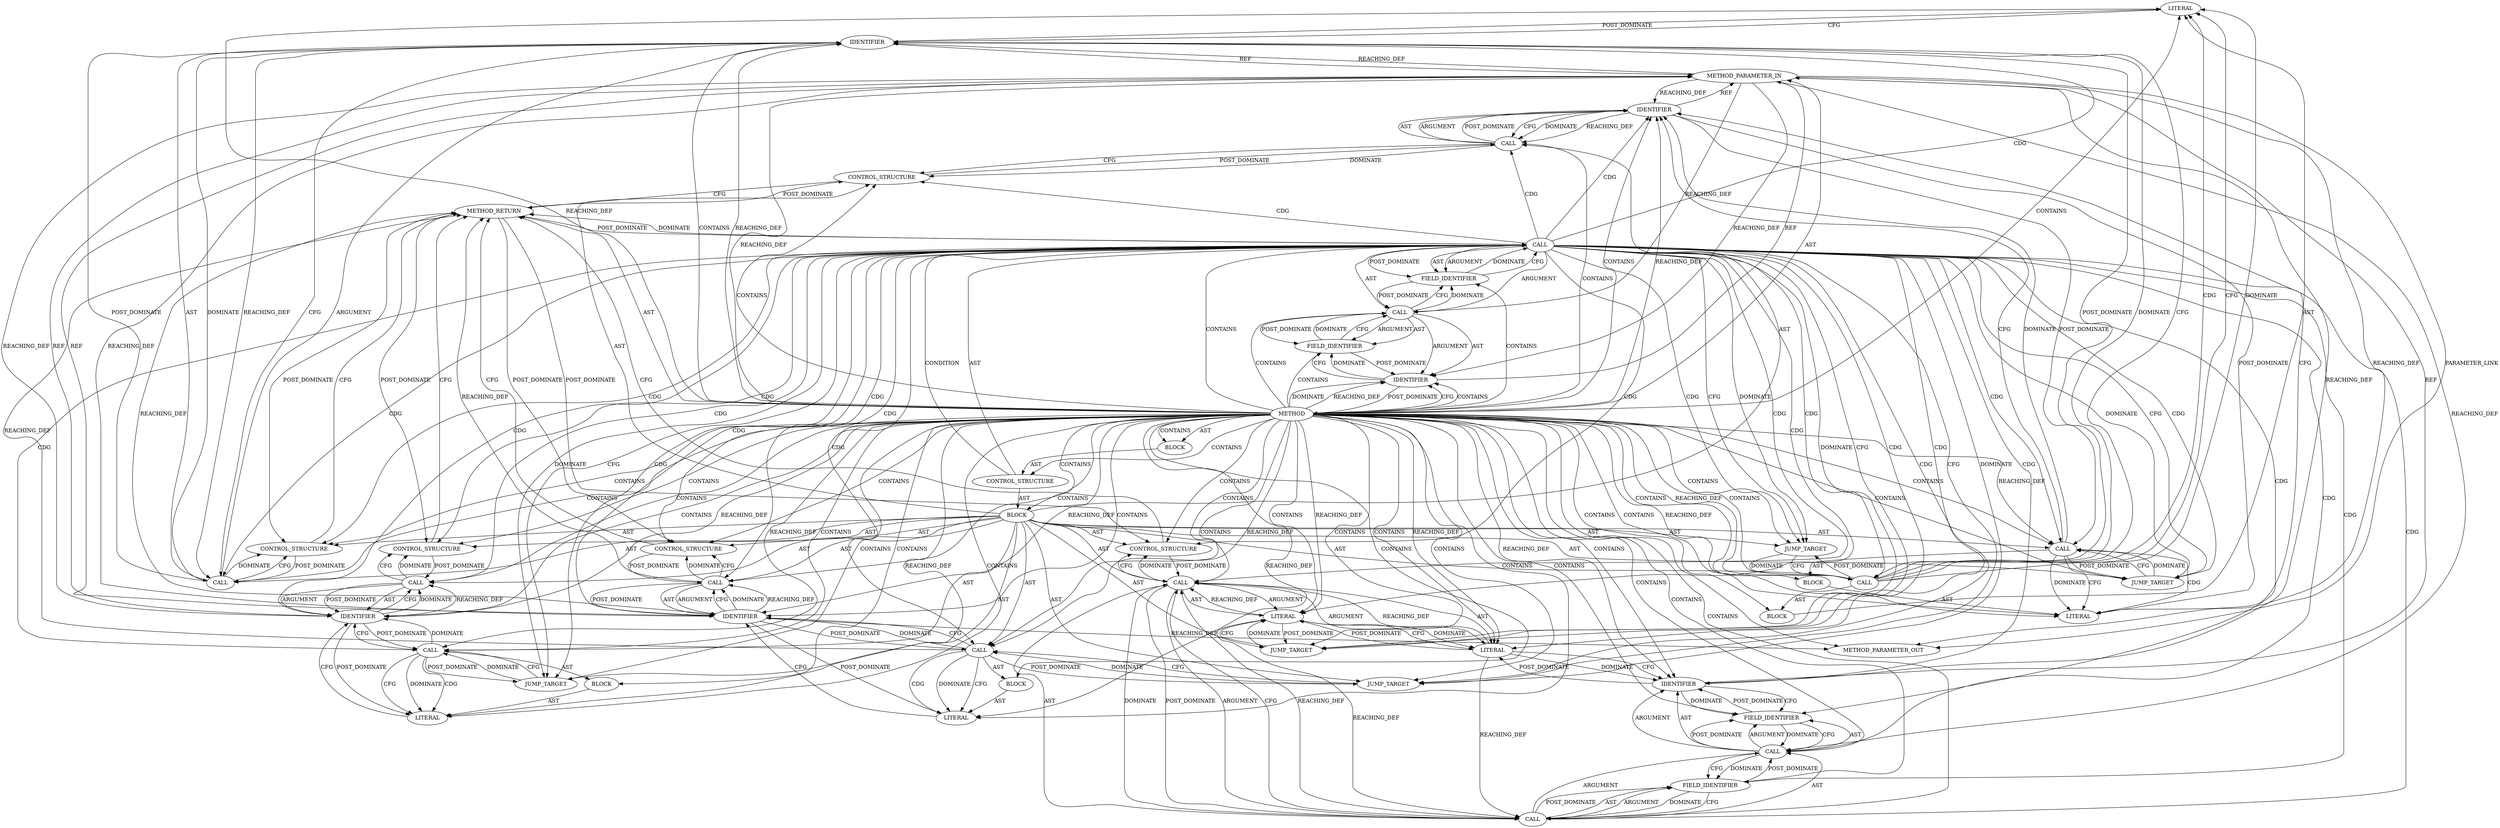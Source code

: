 digraph {
  11654 [label=LITERAL ORDER=1 ARGUMENT_INDEX=1 CODE="7" COLUMN_NUMBER=7 LINE_NUMBER=3517 TYPE_FULL_NAME="int"]
  11620 [label=METHOD COLUMN_NUMBER=1 LINE_NUMBER=3505 COLUMN_NUMBER_END=6 IS_EXTERNAL=false SIGNATURE="void ceph_con_v2_revoke_incoming (ceph_connection*)" NAME="ceph_con_v2_revoke_incoming" AST_PARENT_TYPE="TYPE_DECL" AST_PARENT_FULL_NAME="messenger_v2.c:<global>" ORDER=132 CODE="void ceph_con_v2_revoke_incoming(struct ceph_connection *con)
{
	switch (con->v2.in_state) {
	case IN_S_PREPARE_READ_DATA:
		revoke_at_prepare_read_data(con);
		break;
	case IN_S_PREPARE_READ_DATA_CONT:
		revoke_at_prepare_read_data_cont(con);
		break;
	case IN_S_PREPARE_READ_ENC_PAGE:
		revoke_at_prepare_read_enc_page(con);
		break;
	case IN_S_HANDLE_EPILOGUE:
		revoke_at_handle_epilogue(con);
		break;
	default:
		WARN(1, \"bad in_state %d\", con->v2.in_state);
		break;
	}
}" FULL_NAME="ceph_con_v2_revoke_incoming" LINE_NUMBER_END=3508 FILENAME="messenger_v2.c"]
  11637 [label=JUMP_TARGET ORDER=5 PARSER_TYPE_NAME="CASTCaseStatement" ARGUMENT_INDEX=-1 CODE="case IN_S_PREPARE_READ_DATA_CONT:" COLUMN_NUMBER=2 LINE_NUMBER=3511 NAME="case"]
  11653 [label=BLOCK ORDER=1 ARGUMENT_INDEX=1 CODE="<empty>" TYPE_FULL_NAME="void"]
  11629 [label=BLOCK ORDER=2 ARGUMENT_INDEX=-1 CODE="{
	case IN_S_PREPARE_READ_DATA:
		revoke_at_prepare_read_data(con);
		break;
	case IN_S_PREPARE_READ_DATA_CONT:
		revoke_at_prepare_read_data_cont(con);
		break;
	case IN_S_PREPARE_READ_ENC_PAGE:
		revoke_at_prepare_read_enc_page(con);
		break;
	case IN_S_HANDLE_EPILOGUE:
		revoke_at_handle_epilogue(con);
		break;
	default:
		WARN(1, \"bad in_state %d\", con->v2.in_state);
		break;
	}" COLUMN_NUMBER=28 LINE_NUMBER=3507 TYPE_FULL_NAME="void"]
  11645 [label=CALL ORDER=10 ARGUMENT_INDEX=-1 CODE="IN_S_PREPARE_READ_ENC_PAGE" COLUMN_NUMBER=7 METHOD_FULL_NAME="messenger_v2.c:60:60:IN_S_PREPARE_READ_ENC_PAGE:0" LINE_NUMBER=3514 TYPE_FULL_NAME="int" DISPATCH_TYPE="INLINED" SIGNATURE="" NAME="IN_S_PREPARE_READ_ENC_PAGE"]
  11651 [label=JUMP_TARGET ORDER=13 PARSER_TYPE_NAME="CASTCaseStatement" ARGUMENT_INDEX=-1 CODE="case IN_S_HANDLE_EPILOGUE:" COLUMN_NUMBER=2 LINE_NUMBER=3517 NAME="case"]
  11665 [label=FIELD_IDENTIFIER ORDER=2 ARGUMENT_INDEX=2 CODE="v2" COLUMN_NUMBER=30 LINE_NUMBER=3521 CANONICAL_NAME="v2"]
  11628 [label=FIELD_IDENTIFIER ORDER=2 ARGUMENT_INDEX=2 CODE="in_state" COLUMN_NUMBER=10 LINE_NUMBER=3507 CANONICAL_NAME="in_state"]
  11636 [label=CONTROL_STRUCTURE CONTROL_STRUCTURE_TYPE="BREAK" ORDER=4 PARSER_TYPE_NAME="CASTBreakStatement" ARGUMENT_INDEX=-1 CODE="break;" COLUMN_NUMBER=3 LINE_NUMBER=3510]
  11633 [label=LITERAL ORDER=1 ARGUMENT_INDEX=1 CODE="4" COLUMN_NUMBER=7 LINE_NUMBER=3508 TYPE_FULL_NAME="int"]
  11657 [label=CONTROL_STRUCTURE CONTROL_STRUCTURE_TYPE="BREAK" ORDER=16 PARSER_TYPE_NAME="CASTBreakStatement" ARGUMENT_INDEX=-1 CODE="break;" COLUMN_NUMBER=3 LINE_NUMBER=3519]
  11642 [label=IDENTIFIER ORDER=1 ARGUMENT_INDEX=1 CODE="con" COLUMN_NUMBER=36 LINE_NUMBER=3512 TYPE_FULL_NAME="ceph_connection*" NAME="con"]
  11656 [label=IDENTIFIER ORDER=1 ARGUMENT_INDEX=1 CODE="con" COLUMN_NUMBER=29 LINE_NUMBER=3518 TYPE_FULL_NAME="ceph_connection*" NAME="con"]
  11668 [label=METHOD_RETURN ORDER=3 CODE="RET" COLUMN_NUMBER=1 LINE_NUMBER=3505 TYPE_FULL_NAME="void" EVALUATION_STRATEGY="BY_VALUE"]
  11652 [label=CALL ORDER=14 ARGUMENT_INDEX=-1 CODE="IN_S_HANDLE_EPILOGUE" COLUMN_NUMBER=7 METHOD_FULL_NAME="messenger_v2.c:61:61:IN_S_HANDLE_EPILOGUE:0" LINE_NUMBER=3517 TYPE_FULL_NAME="int" DISPATCH_TYPE="INLINED" SIGNATURE="" NAME="IN_S_HANDLE_EPILOGUE"]
  11647 [label=LITERAL ORDER=1 ARGUMENT_INDEX=1 CODE="6" COLUMN_NUMBER=7 LINE_NUMBER=3514 TYPE_FULL_NAME="int"]
  11646 [label=BLOCK ORDER=1 ARGUMENT_INDEX=1 CODE="<empty>" TYPE_FULL_NAME="void"]
  11667 [label=CONTROL_STRUCTURE CONTROL_STRUCTURE_TYPE="BREAK" ORDER=19 PARSER_TYPE_NAME="CASTBreakStatement" ARGUMENT_INDEX=-1 CODE="break;" COLUMN_NUMBER=3 LINE_NUMBER=3522]
  11625 [label=CALL ORDER=1 ARGUMENT_INDEX=1 CODE="con->v2" COLUMN_NUMBER=10 METHOD_FULL_NAME="<operator>.indirectFieldAccess" LINE_NUMBER=3507 TYPE_FULL_NAME="<empty>" DISPATCH_TYPE="STATIC_DISPATCH" SIGNATURE="" NAME="<operator>.indirectFieldAccess"]
  11661 [label=LITERAL ORDER=2 ARGUMENT_INDEX=2 CODE="\"bad in_state %d\"" COLUMN_NUMBER=11 LINE_NUMBER=3521 TYPE_FULL_NAME="char"]
  11649 [label=IDENTIFIER ORDER=1 ARGUMENT_INDEX=1 CODE="con" COLUMN_NUMBER=35 LINE_NUMBER=3515 TYPE_FULL_NAME="ceph_connection*" NAME="con"]
  11648 [label=CALL ORDER=11 ARGUMENT_INDEX=-1 CODE="revoke_at_prepare_read_enc_page(con)" COLUMN_NUMBER=3 METHOD_FULL_NAME="revoke_at_prepare_read_enc_page" LINE_NUMBER=3515 TYPE_FULL_NAME="<empty>" DISPATCH_TYPE="STATIC_DISPATCH" SIGNATURE="" NAME="revoke_at_prepare_read_enc_page"]
  11659 [label=CALL ORDER=18 ARGUMENT_INDEX=-1 CODE="WARN(1, \"bad in_state %d\", con->v2.in_state)" COLUMN_NUMBER=3 METHOD_FULL_NAME="WARN" LINE_NUMBER=3521 TYPE_FULL_NAME="<empty>" DISPATCH_TYPE="STATIC_DISPATCH" SIGNATURE="" NAME="WARN"]
  11631 [label=CALL ORDER=2 ARGUMENT_INDEX=-1 CODE="IN_S_PREPARE_READ_DATA" COLUMN_NUMBER=7 METHOD_FULL_NAME="messenger_v2.c:58:58:IN_S_PREPARE_READ_DATA:0" LINE_NUMBER=3508 TYPE_FULL_NAME="int" DISPATCH_TYPE="INLINED" SIGNATURE="" NAME="IN_S_PREPARE_READ_DATA"]
  11635 [label=IDENTIFIER ORDER=1 ARGUMENT_INDEX=1 CODE="con" COLUMN_NUMBER=31 LINE_NUMBER=3509 TYPE_FULL_NAME="ceph_connection*" NAME="con"]
  11638 [label=CALL ORDER=6 ARGUMENT_INDEX=-1 CODE="IN_S_PREPARE_READ_DATA_CONT" COLUMN_NUMBER=7 METHOD_FULL_NAME="messenger_v2.c:59:59:IN_S_PREPARE_READ_DATA_CONT:0" LINE_NUMBER=3511 TYPE_FULL_NAME="int" DISPATCH_TYPE="INLINED" SIGNATURE="" NAME="IN_S_PREPARE_READ_DATA_CONT"]
  11666 [label=FIELD_IDENTIFIER ORDER=2 ARGUMENT_INDEX=2 CODE="in_state" COLUMN_NUMBER=30 LINE_NUMBER=3521 CANONICAL_NAME="in_state"]
  11655 [label=CALL ORDER=15 ARGUMENT_INDEX=-1 CODE="revoke_at_handle_epilogue(con)" COLUMN_NUMBER=3 METHOD_FULL_NAME="revoke_at_handle_epilogue" LINE_NUMBER=3518 TYPE_FULL_NAME="<empty>" DISPATCH_TYPE="STATIC_DISPATCH" SIGNATURE="" NAME="revoke_at_handle_epilogue"]
  11634 [label=CALL ORDER=3 ARGUMENT_INDEX=-1 CODE="revoke_at_prepare_read_data(con)" COLUMN_NUMBER=3 METHOD_FULL_NAME="revoke_at_prepare_read_data" LINE_NUMBER=3509 TYPE_FULL_NAME="<empty>" DISPATCH_TYPE="STATIC_DISPATCH" SIGNATURE="" NAME="revoke_at_prepare_read_data"]
  11630 [label=JUMP_TARGET ORDER=1 PARSER_TYPE_NAME="CASTCaseStatement" ARGUMENT_INDEX=-1 CODE="case IN_S_PREPARE_READ_DATA:" COLUMN_NUMBER=2 LINE_NUMBER=3508 NAME="case"]
  11658 [label=JUMP_TARGET ORDER=17 PARSER_TYPE_NAME="CASTDefaultStatement" ARGUMENT_INDEX=-1 CODE="default:" COLUMN_NUMBER=2 LINE_NUMBER=3520 NAME="default"]
  11644 [label=JUMP_TARGET ORDER=9 PARSER_TYPE_NAME="CASTCaseStatement" ARGUMENT_INDEX=-1 CODE="case IN_S_PREPARE_READ_ENC_PAGE:" COLUMN_NUMBER=2 LINE_NUMBER=3514 NAME="case"]
  11650 [label=CONTROL_STRUCTURE CONTROL_STRUCTURE_TYPE="BREAK" ORDER=12 PARSER_TYPE_NAME="CASTBreakStatement" ARGUMENT_INDEX=-1 CODE="break;" COLUMN_NUMBER=3 LINE_NUMBER=3516]
  11641 [label=CALL ORDER=7 ARGUMENT_INDEX=-1 CODE="revoke_at_prepare_read_data_cont(con)" COLUMN_NUMBER=3 METHOD_FULL_NAME="revoke_at_prepare_read_data_cont" LINE_NUMBER=3512 TYPE_FULL_NAME="<empty>" DISPATCH_TYPE="STATIC_DISPATCH" SIGNATURE="" NAME="revoke_at_prepare_read_data_cont"]
  11663 [label=CALL ORDER=1 ARGUMENT_INDEX=1 CODE="con->v2" COLUMN_NUMBER=30 METHOD_FULL_NAME="<operator>.indirectFieldAccess" LINE_NUMBER=3521 TYPE_FULL_NAME="<empty>" DISPATCH_TYPE="STATIC_DISPATCH" SIGNATURE="" NAME="<operator>.indirectFieldAccess"]
  11662 [label=CALL ORDER=3 ARGUMENT_INDEX=3 CODE="con->v2.in_state" COLUMN_NUMBER=30 METHOD_FULL_NAME="<operator>.fieldAccess" LINE_NUMBER=3521 TYPE_FULL_NAME="<empty>" DISPATCH_TYPE="STATIC_DISPATCH" SIGNATURE="" NAME="<operator>.fieldAccess"]
  11632 [label=BLOCK ORDER=1 ARGUMENT_INDEX=1 CODE="<empty>" TYPE_FULL_NAME="void"]
  11664 [label=IDENTIFIER ORDER=1 ARGUMENT_INDEX=1 CODE="con" COLUMN_NUMBER=30 LINE_NUMBER=3521 TYPE_FULL_NAME="ceph_connection*" NAME="con"]
  11626 [label=IDENTIFIER ORDER=1 ARGUMENT_INDEX=1 CODE="con" COLUMN_NUMBER=10 LINE_NUMBER=3507 TYPE_FULL_NAME="ceph_connection*" NAME="con"]
  11621 [label=METHOD_PARAMETER_IN ORDER=1 CODE="struct ceph_connection *con" IS_VARIADIC=false COLUMN_NUMBER=34 LINE_NUMBER=3505 TYPE_FULL_NAME="ceph_connection*" EVALUATION_STRATEGY="BY_VALUE" INDEX=1 NAME="con"]
  11624 [label=CALL ORDER=1 ARGUMENT_INDEX=-1 CODE="con->v2.in_state" COLUMN_NUMBER=10 METHOD_FULL_NAME="<operator>.fieldAccess" LINE_NUMBER=3507 TYPE_FULL_NAME="<empty>" DISPATCH_TYPE="STATIC_DISPATCH" SIGNATURE="" NAME="<operator>.fieldAccess"]
  11640 [label=LITERAL ORDER=1 ARGUMENT_INDEX=1 CODE="5" COLUMN_NUMBER=7 LINE_NUMBER=3511 TYPE_FULL_NAME="int"]
  13309 [label=METHOD_PARAMETER_OUT ORDER=1 CODE="struct ceph_connection *con" IS_VARIADIC=false COLUMN_NUMBER=34 LINE_NUMBER=3505 TYPE_FULL_NAME="ceph_connection*" EVALUATION_STRATEGY="BY_VALUE" INDEX=1 NAME="con"]
  11639 [label=BLOCK ORDER=1 ARGUMENT_INDEX=1 CODE="<empty>" TYPE_FULL_NAME="void"]
  11660 [label=LITERAL ORDER=1 ARGUMENT_INDEX=1 CODE="1" COLUMN_NUMBER=8 LINE_NUMBER=3521 TYPE_FULL_NAME="int"]
  11643 [label=CONTROL_STRUCTURE CONTROL_STRUCTURE_TYPE="BREAK" ORDER=8 PARSER_TYPE_NAME="CASTBreakStatement" ARGUMENT_INDEX=-1 CODE="break;" COLUMN_NUMBER=3 LINE_NUMBER=3513]
  11623 [label=CONTROL_STRUCTURE CONTROL_STRUCTURE_TYPE="SWITCH" ORDER=1 PARSER_TYPE_NAME="CASTSwitchStatement" ARGUMENT_INDEX=-1 CODE="switch(con->v2.in_state)" COLUMN_NUMBER=2 LINE_NUMBER=3507]
  11622 [label=BLOCK ORDER=2 ARGUMENT_INDEX=-1 CODE="{
	switch (con->v2.in_state) {
	case IN_S_PREPARE_READ_DATA:
		revoke_at_prepare_read_data(con);
		break;
	case IN_S_PREPARE_READ_DATA_CONT:
		revoke_at_prepare_read_data_cont(con);
		break;
	case IN_S_PREPARE_READ_ENC_PAGE:
		revoke_at_prepare_read_enc_page(con);
		break;
	case IN_S_HANDLE_EPILOGUE:
		revoke_at_handle_epilogue(con);
		break;
	default:
		WARN(1, \"bad in_state %d\", con->v2.in_state);
		break;
	}
}" COLUMN_NUMBER=1 LINE_NUMBER=3506 TYPE_FULL_NAME="void"]
  11627 [label=FIELD_IDENTIFIER ORDER=2 ARGUMENT_INDEX=2 CODE="v2" COLUMN_NUMBER=10 LINE_NUMBER=3507 CANONICAL_NAME="v2"]
  11620 -> 11636 [label=CONTAINS ]
  11624 -> 11631 [label=CDG ]
  11663 -> 11665 [label=AST ]
  11620 -> 11657 [label=CONTAINS ]
  11635 -> 13309 [label=REACHING_DEF VARIABLE="con"]
  11661 -> 11659 [label=REACHING_DEF VARIABLE="\"bad in_state %d\""]
  11651 -> 11652 [label=DOMINATE ]
  11620 -> 11650 [label=CONTAINS ]
  11660 -> 11658 [label=POST_DOMINATE ]
  11621 -> 11664 [label=REACHING_DEF VARIABLE="con"]
  11661 -> 11662 [label=REACHING_DEF VARIABLE="\"bad in_state %d\""]
  11620 -> 11652 [label=REACHING_DEF VARIABLE=""]
  11641 -> 11643 [label=DOMINATE ]
  11627 -> 11625 [label=DOMINATE ]
  11656 -> 11655 [label=DOMINATE ]
  11620 -> 11641 [label=CONTAINS ]
  11667 -> 11659 [label=POST_DOMINATE ]
  11620 -> 11647 [label=REACHING_DEF VARIABLE=""]
  11645 -> 11649 [label=DOMINATE ]
  11657 -> 11668 [label=CFG ]
  11622 -> 11623 [label=AST ]
  11621 -> 11635 [label=REACHING_DEF VARIABLE="con"]
  11620 -> 13309 [label=AST ]
  11635 -> 11634 [label=CFG ]
  11642 -> 11641 [label=CFG ]
  11620 -> 11622 [label=CONTAINS ]
  11620 -> 11623 [label=CONTAINS ]
  11624 -> 11651 [label=CDG ]
  11629 -> 11630 [label=AST ]
  11624 -> 11625 [label=ARGUMENT ]
  11620 -> 11627 [label=CONTAINS ]
  11658 -> 11660 [label=CFG ]
  11624 -> 11636 [label=CDG ]
  11635 -> 11631 [label=POST_DOMINATE ]
  11648 -> 11650 [label=CFG ]
  11648 -> 11649 [label=ARGUMENT ]
  11620 -> 11621 [label=AST ]
  11628 -> 11624 [label=DOMINATE ]
  11620 -> 11628 [label=CONTAINS ]
  11649 -> 11645 [label=POST_DOMINATE ]
  11667 -> 11668 [label=CFG ]
  11656 -> 11652 [label=POST_DOMINATE ]
  11640 -> 11642 [label=CFG ]
  11650 -> 11648 [label=POST_DOMINATE ]
  11642 -> 11638 [label=POST_DOMINATE ]
  11624 -> 11635 [label=CDG ]
  11631 -> 11632 [label=AST ]
  11668 -> 11650 [label=POST_DOMINATE ]
  11624 -> 11657 [label=CDG ]
  11620 -> 11640 [label=REACHING_DEF VARIABLE=""]
  11636 -> 11634 [label=POST_DOMINATE ]
  11648 -> 11650 [label=DOMINATE ]
  11624 -> 11637 [label=CFG ]
  11621 -> 11656 [label=REACHING_DEF VARIABLE="con"]
  11620 -> 11637 [label=CONTAINS ]
  11621 -> 13309 [label=REACHING_DEF VARIABLE="con"]
  11620 -> 11661 [label=CONTAINS ]
  11638 -> 11637 [label=POST_DOMINATE ]
  11662 -> 11666 [label=POST_DOMINATE ]
  11637 -> 11638 [label=CFG ]
  11631 -> 11635 [label=DOMINATE ]
  11628 -> 11624 [label=CFG ]
  11624 -> 11665 [label=CDG ]
  11641 -> 11642 [label=AST ]
  11642 -> 11621 [label=REF ]
  11629 -> 11631 [label=AST ]
  11662 -> 11666 [label=AST ]
  11655 -> 11657 [label=DOMINATE ]
  11624 -> 11658 [label=DOMINATE ]
  11645 -> 11646 [label=AST ]
  11631 -> 11633 [label=CDG ]
  11627 -> 11625 [label=CFG ]
  11620 -> 11666 [label=CONTAINS ]
  11663 -> 11664 [label=ARGUMENT ]
  11623 -> 11624 [label=AST ]
  11624 -> 11650 [label=CDG ]
  11624 -> 11625 [label=AST ]
  11659 -> 11661 [label=ARGUMENT ]
  11624 -> 11628 [label=ARGUMENT ]
  11656 -> 11655 [label=REACHING_DEF VARIABLE="con"]
  11623 -> 11629 [label=AST ]
  11637 -> 11638 [label=DOMINATE ]
  11620 -> 11645 [label=REACHING_DEF VARIABLE=""]
  11624 -> 11644 [label=CDG ]
  11652 -> 11654 [label=CDG ]
  11624 -> 11651 [label=CFG ]
  11624 -> 11668 [label=DOMINATE ]
  11620 -> 11640 [label=CONTAINS ]
  11626 -> 11627 [label=CFG ]
  11620 -> 11632 [label=CONTAINS ]
  11634 -> 11635 [label=ARGUMENT ]
  11645 -> 11647 [label=CFG ]
  11646 -> 11647 [label=AST ]
  11620 -> 11642 [label=REACHING_DEF VARIABLE=""]
  11620 -> 11629 [label=CONTAINS ]
  11638 -> 11639 [label=AST ]
  11620 -> 11649 [label=CONTAINS ]
  11652 -> 11656 [label=DOMINATE ]
  11629 -> 11652 [label=AST ]
  11668 -> 11643 [label=POST_DOMINATE ]
  11652 -> 11651 [label=POST_DOMINATE ]
  11620 -> 11642 [label=CONTAINS ]
  11620 -> 11662 [label=CONTAINS ]
  11662 -> 11663 [label=AST ]
  11648 -> 11649 [label=POST_DOMINATE ]
  11645 -> 11644 [label=POST_DOMINATE ]
  11620 -> 11664 [label=REACHING_DEF VARIABLE=""]
  11629 -> 11634 [label=AST ]
  11629 -> 11657 [label=AST ]
  11649 -> 11621 [label=REF ]
  11624 -> 11662 [label=CDG ]
  11638 -> 11642 [label=CFG ]
  11628 -> 11625 [label=POST_DOMINATE ]
  11624 -> 11656 [label=CDG ]
  11625 -> 11628 [label=CFG ]
  11624 -> 11667 [label=CDG ]
  11634 -> 11635 [label=POST_DOMINATE ]
  11620 -> 11649 [label=REACHING_DEF VARIABLE=""]
  11629 -> 11637 [label=AST ]
  11638 -> 11642 [label=DOMINATE ]
  11659 -> 11661 [label=AST ]
  11620 -> 11626 [label=CFG ]
  11620 -> 11646 [label=CONTAINS ]
  11626 -> 11621 [label=REF ]
  11629 -> 11648 [label=AST ]
  11624 -> 11666 [label=CDG ]
  11656 -> 11621 [label=REF ]
  11624 -> 11642 [label=CDG ]
  11636 -> 11668 [label=CFG ]
  11635 -> 11621 [label=REF ]
  11624 -> 11644 [label=DOMINATE ]
  11643 -> 11641 [label=POST_DOMINATE ]
  11620 -> 11647 [label=CONTAINS ]
  11620 -> 11621 [label=REACHING_DEF VARIABLE=""]
  11652 -> 11656 [label=CFG ]
  11649 -> 11648 [label=CFG ]
  11620 -> 11622 [label=AST ]
  11661 -> 11664 [label=DOMINATE ]
  11624 -> 11643 [label=CDG ]
  11638 -> 11640 [label=CDG ]
  11629 -> 11644 [label=AST ]
  11620 -> 11626 [label=CONTAINS ]
  11642 -> 11641 [label=DOMINATE ]
  11629 -> 11636 [label=AST ]
  11620 -> 11626 [label=DOMINATE ]
  11631 -> 11668 [label=REACHING_DEF VARIABLE="IN_S_PREPARE_READ_DATA"]
  11659 -> 11662 [label=AST ]
  11629 -> 11667 [label=AST ]
  11620 -> 11633 [label=CONTAINS ]
  11625 -> 11627 [label=ARGUMENT ]
  11620 -> 11667 [label=CONTAINS ]
  11624 -> 11637 [label=CDG ]
  11659 -> 11667 [label=CFG ]
  11668 -> 11667 [label=POST_DOMINATE ]
  11631 -> 11633 [label=DOMINATE ]
  11620 -> 11638 [label=CONTAINS ]
  11624 -> 11630 [label=CDG ]
  11663 -> 11666 [label=CFG ]
  11624 -> 11663 [label=CDG ]
  11624 -> 11628 [label=POST_DOMINATE ]
  11642 -> 11641 [label=REACHING_DEF VARIABLE="con"]
  11665 -> 11664 [label=POST_DOMINATE ]
  11624 -> 11630 [label=CFG ]
  11625 -> 11626 [label=ARGUMENT ]
  11666 -> 11663 [label=POST_DOMINATE ]
  11630 -> 11631 [label=DOMINATE ]
  11630 -> 11631 [label=CFG ]
  11668 -> 11636 [label=POST_DOMINATE ]
  11624 -> 11644 [label=CFG ]
  11620 -> 11638 [label=REACHING_DEF VARIABLE=""]
  11620 -> 11660 [label=CONTAINS ]
  11621 -> 11663 [label=REACHING_DEF VARIABLE="con"]
  11621 -> 11626 [label=REACHING_DEF VARIABLE="con"]
  11624 -> 11641 [label=CDG ]
  11655 -> 11656 [label=ARGUMENT ]
  11655 -> 11656 [label=POST_DOMINATE ]
  11627 -> 11626 [label=POST_DOMINATE ]
  11620 -> 11631 [label=CONTAINS ]
  11641 -> 11642 [label=ARGUMENT ]
  11665 -> 11663 [label=DOMINATE ]
  11634 -> 11635 [label=AST ]
  11624 -> 11649 [label=CDG ]
  11659 -> 11660 [label=ARGUMENT ]
  11660 -> 11661 [label=CFG ]
  11620 -> 11630 [label=CONTAINS ]
  11621 -> 11642 [label=REACHING_DEF VARIABLE="con"]
  11621 -> 11625 [label=REACHING_DEF VARIABLE="con"]
  11624 -> 11655 [label=CDG ]
  11635 -> 11634 [label=DOMINATE ]
  11631 -> 11633 [label=CFG ]
  11620 -> 11624 [label=CONTAINS ]
  11634 -> 11636 [label=DOMINATE ]
  11668 -> 11624 [label=POST_DOMINATE ]
  11620 -> 11635 [label=REACHING_DEF VARIABLE=""]
  11633 -> 11635 [label=CFG ]
  11635 -> 11634 [label=REACHING_DEF VARIABLE="con"]
  11624 -> 11634 [label=CDG ]
  11624 -> 11651 [label=DOMINATE ]
  11655 -> 11657 [label=CFG ]
  11624 -> 11658 [label=CFG ]
  11644 -> 11645 [label=DOMINATE ]
  11664 -> 11621 [label=REF ]
  11661 -> 11664 [label=CFG ]
  11664 -> 11665 [label=DOMINATE ]
  11624 -> 11661 [label=CDG ]
  11660 -> 11659 [label=REACHING_DEF VARIABLE="1"]
  11634 -> 11636 [label=CFG ]
  11659 -> 11667 [label=DOMINATE ]
  11620 -> 11643 [label=CONTAINS ]
  11658 -> 11660 [label=DOMINATE ]
  11641 -> 11643 [label=CFG ]
  11620 -> 11653 [label=CONTAINS ]
  11624 -> 11628 [label=AST ]
  11624 -> 11637 [label=DOMINATE ]
  11663 -> 11666 [label=DOMINATE ]
  11656 -> 11655 [label=CFG ]
  11620 -> 11626 [label=REACHING_DEF VARIABLE=""]
  11666 -> 11662 [label=DOMINATE ]
  11620 -> 11634 [label=CONTAINS ]
  11662 -> 11659 [label=CFG ]
  11662 -> 11659 [label=REACHING_DEF VARIABLE="con->v2.in_state"]
  11662 -> 11663 [label=ARGUMENT ]
  11620 -> 11645 [label=CONTAINS ]
  11645 -> 11647 [label=DOMINATE ]
  11620 -> 11652 [label=CONTAINS ]
  11620 -> 11656 [label=CONTAINS ]
  11660 -> 11661 [label=DOMINATE ]
  11649 -> 11647 [label=POST_DOMINATE ]
  11624 -> 11659 [label=CDG ]
  11663 -> 11665 [label=POST_DOMINATE ]
  11624 -> 11652 [label=CDG ]
  11638 -> 11640 [label=DOMINATE ]
  11620 -> 11654 [label=REACHING_DEF VARIABLE=""]
  11632 -> 11633 [label=AST ]
  11624 -> 11638 [label=CDG ]
  11647 -> 11649 [label=CFG ]
  11624 -> 11630 [label=DOMINATE ]
  11626 -> 11627 [label=DOMINATE ]
  11649 -> 11648 [label=DOMINATE ]
  11620 -> 11648 [label=CONTAINS ]
  11620 -> 11659 [label=CONTAINS ]
  11648 -> 11649 [label=AST ]
  11620 -> 11625 [label=CONTAINS ]
  11652 -> 11653 [label=AST ]
  11655 -> 11656 [label=AST ]
  11666 -> 11662 [label=CFG ]
  11635 -> 11668 [label=REACHING_DEF VARIABLE="con"]
  11624 -> 11648 [label=CDG ]
  11624 -> 11660 [label=CDG ]
  11653 -> 11654 [label=AST ]
  11635 -> 11633 [label=POST_DOMINATE ]
  11629 -> 11655 [label=AST ]
  11625 -> 11628 [label=DOMINATE ]
  11625 -> 11627 [label=AST ]
  11662 -> 11659 [label=DOMINATE ]
  11620 -> 11644 [label=CONTAINS ]
  11620 -> 11660 [label=REACHING_DEF VARIABLE=""]
  11659 -> 11662 [label=POST_DOMINATE ]
  11626 -> 11620 [label=POST_DOMINATE ]
  11620 -> 11665 [label=CONTAINS ]
  11623 -> 11624 [label=CONDITION ]
  11660 -> 11662 [label=REACHING_DEF VARIABLE="1"]
  11620 -> 11661 [label=REACHING_DEF VARIABLE=""]
  11639 -> 11640 [label=AST ]
  11629 -> 11658 [label=AST ]
  11650 -> 11668 [label=CFG ]
  11620 -> 11668 [label=AST ]
  11620 -> 11651 [label=CONTAINS ]
  11664 -> 11661 [label=POST_DOMINATE ]
  11664 -> 11665 [label=CFG ]
  11661 -> 11660 [label=POST_DOMINATE ]
  11621 -> 11649 [label=REACHING_DEF VARIABLE="con"]
  11641 -> 11642 [label=POST_DOMINATE ]
  11629 -> 11650 [label=AST ]
  11625 -> 11626 [label=AST ]
  11643 -> 11668 [label=CFG ]
  11620 -> 11635 [label=CONTAINS ]
  11624 -> 11645 [label=CDG ]
  11665 -> 11663 [label=CFG ]
  11644 -> 11645 [label=CFG ]
  11629 -> 11641 [label=AST ]
  11649 -> 11648 [label=REACHING_DEF VARIABLE="con"]
  11668 -> 11657 [label=POST_DOMINATE ]
  11638 -> 11640 [label=CFG ]
  11624 -> 11658 [label=CDG ]
  11662 -> 11666 [label=ARGUMENT ]
  11645 -> 11649 [label=CFG ]
  11620 -> 11654 [label=CONTAINS ]
  11659 -> 11662 [label=ARGUMENT ]
  11631 -> 11635 [label=CFG ]
  11624 -> 11664 [label=CDG ]
  11620 -> 11639 [label=CONTAINS ]
  11652 -> 11654 [label=CFG ]
  11651 -> 11652 [label=CFG ]
  11629 -> 11643 [label=AST ]
  11620 -> 11655 [label=CONTAINS ]
  11620 -> 11658 [label=CONTAINS ]
  11620 -> 11656 [label=REACHING_DEF VARIABLE=""]
  11620 -> 11633 [label=REACHING_DEF VARIABLE=""]
  11629 -> 11651 [label=AST ]
  11652 -> 11654 [label=DOMINATE ]
  11645 -> 11647 [label=CDG ]
  11657 -> 11655 [label=POST_DOMINATE ]
  11656 -> 11654 [label=POST_DOMINATE ]
  11663 -> 11664 [label=AST ]
  11634 -> 11668 [label=REACHING_DEF VARIABLE="revoke_at_prepare_read_data(con)"]
  11629 -> 11659 [label=AST ]
  11629 -> 11638 [label=AST ]
  11625 -> 11627 [label=POST_DOMINATE ]
  11620 -> 11663 [label=CONTAINS ]
  11620 -> 11631 [label=REACHING_DEF VARIABLE=""]
  11621 -> 13309 [label=PARAMETER_LINK ]
  11659 -> 11660 [label=AST ]
  11654 -> 11656 [label=CFG ]
  11631 -> 11630 [label=POST_DOMINATE ]
  11620 -> 11664 [label=CONTAINS ]
  11629 -> 11645 [label=AST ]
  11642 -> 11640 [label=POST_DOMINATE ]
  11663 -> 11665 [label=ARGUMENT ]
}
